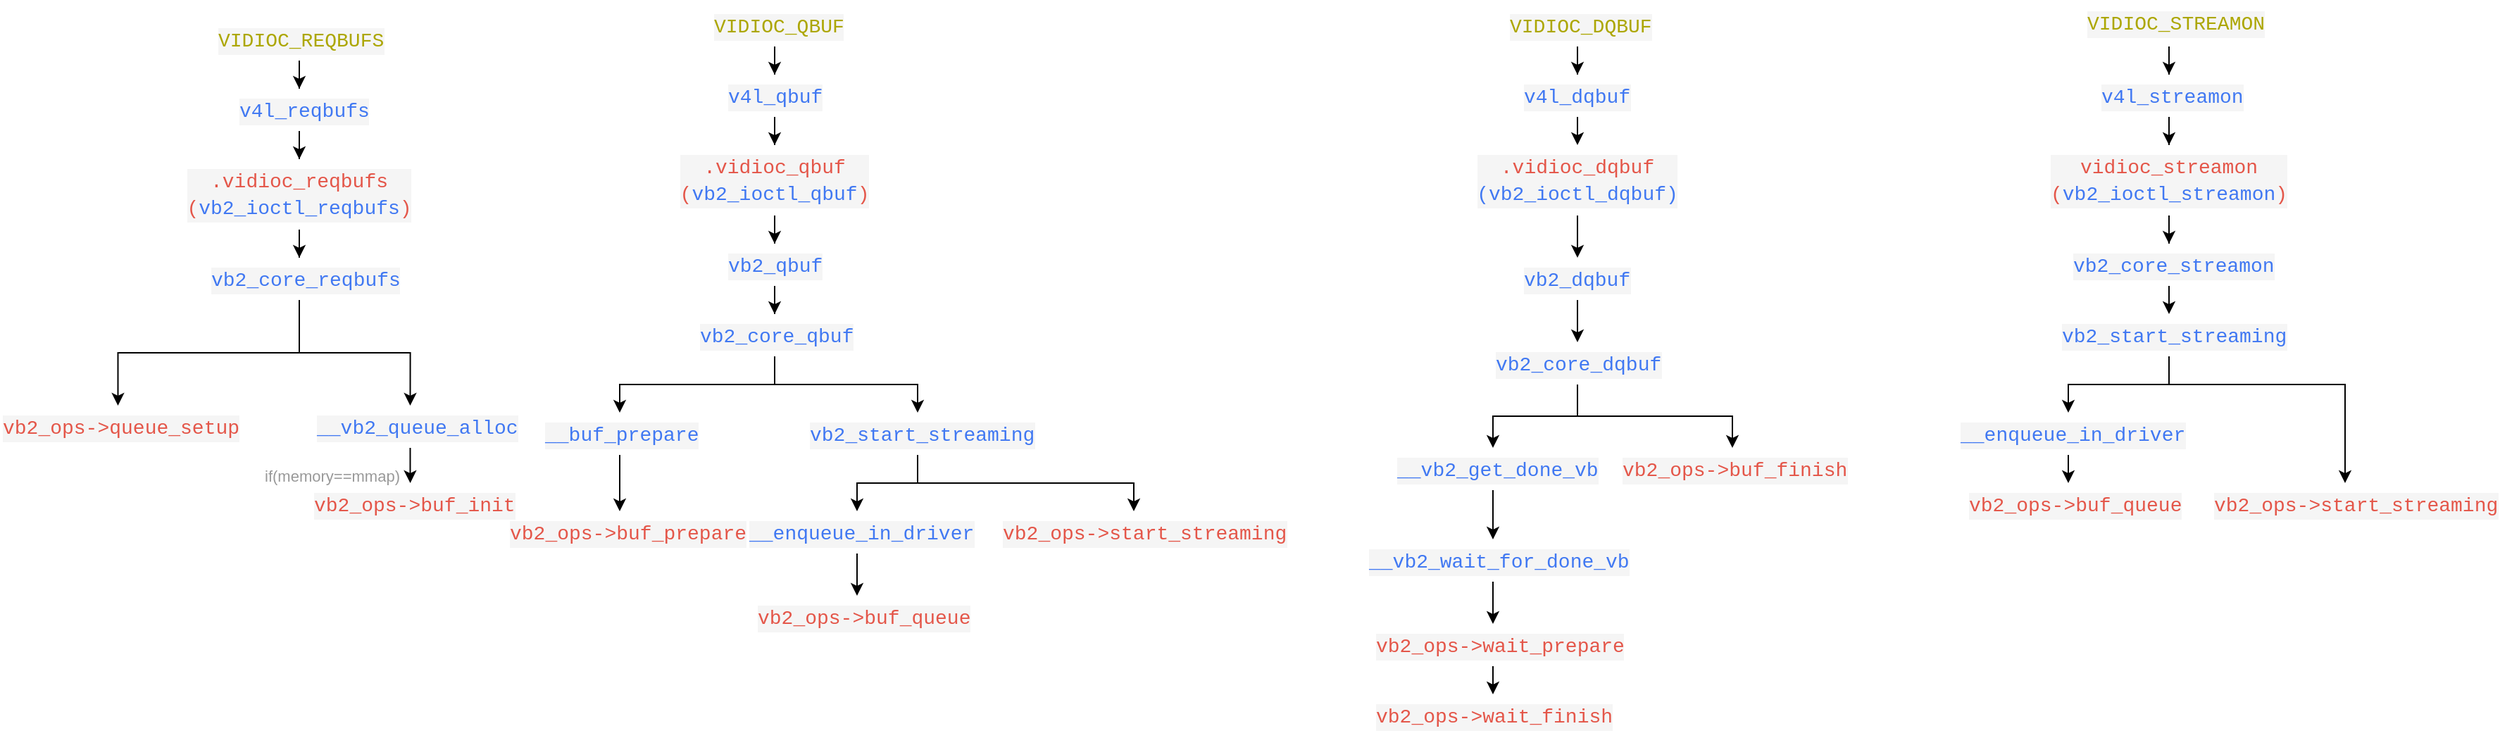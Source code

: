<mxfile version="26.0.14">
  <diagram name="Page-1" id="ewF5Gl14Q7uHlRDfD-Uw">
    <mxGraphModel dx="1891" dy="538" grid="1" gridSize="10" guides="1" tooltips="1" connect="1" arrows="1" fold="1" page="1" pageScale="1" pageWidth="827" pageHeight="1169" math="0" shadow="0">
      <root>
        <mxCell id="0" />
        <mxCell id="1" parent="0" />
        <mxCell id="wNvszSJTGbj_hHc-pR2u-3" value="" style="edgeStyle=orthogonalEdgeStyle;rounded=0;orthogonalLoop=1;jettySize=auto;html=1;" edge="1" parent="1" source="wNvszSJTGbj_hHc-pR2u-1" target="wNvszSJTGbj_hHc-pR2u-2">
          <mxGeometry relative="1" as="geometry" />
        </mxCell>
        <mxCell id="wNvszSJTGbj_hHc-pR2u-1" value="&lt;div style=&quot;color: #383a42;background-color: #f5f5f5;font-family: Consolas, &#39;Courier New&#39;, monospace;font-weight: normal;font-size: 14px;line-height: 19px;white-space: pre;&quot;&gt;&lt;div&gt;&lt;span style=&quot;color: #aca600;&quot;&gt;VIDIOC_QBUF&lt;/span&gt;&lt;/div&gt;&lt;/div&gt;" style="text;whiteSpace=wrap;html=1;" vertex="1" parent="1">
          <mxGeometry x="-225" y="40" width="90" height="30" as="geometry" />
        </mxCell>
        <mxCell id="wNvszSJTGbj_hHc-pR2u-6" value="" style="edgeStyle=orthogonalEdgeStyle;rounded=0;orthogonalLoop=1;jettySize=auto;html=1;" edge="1" parent="1" source="wNvszSJTGbj_hHc-pR2u-2" target="wNvszSJTGbj_hHc-pR2u-4">
          <mxGeometry relative="1" as="geometry" />
        </mxCell>
        <mxCell id="wNvszSJTGbj_hHc-pR2u-2" value="&lt;div style=&quot;color: #383a42;background-color: #f5f5f5;font-family: Consolas, &#39;Courier New&#39;, monospace;font-weight: normal;font-size: 14px;line-height: 19px;white-space: pre;&quot;&gt;&lt;div&gt;&lt;span style=&quot;color: #4078f2;&quot;&gt;v4l_qbuf&lt;/span&gt;&lt;/div&gt;&lt;/div&gt;" style="text;whiteSpace=wrap;html=1;" vertex="1" parent="1">
          <mxGeometry x="-215" y="90" width="70" height="30" as="geometry" />
        </mxCell>
        <mxCell id="wNvszSJTGbj_hHc-pR2u-8" value="" style="edgeStyle=orthogonalEdgeStyle;rounded=0;orthogonalLoop=1;jettySize=auto;html=1;" edge="1" parent="1" source="wNvszSJTGbj_hHc-pR2u-4" target="wNvszSJTGbj_hHc-pR2u-7">
          <mxGeometry relative="1" as="geometry" />
        </mxCell>
        <mxCell id="wNvszSJTGbj_hHc-pR2u-4" value="&lt;div style=&quot;color: rgb(56, 58, 66); background-color: rgb(245, 245, 245); font-family: Consolas, &amp;quot;Courier New&amp;quot;, monospace; font-weight: normal; font-size: 14px; line-height: 19px; white-space: pre;&quot;&gt;&lt;div&gt;&lt;span style=&quot;color: rgb(228, 86, 73);&quot;&gt;.vidioc_qbuf&lt;/span&gt;&lt;/div&gt;&lt;div&gt;&lt;span style=&quot;color: rgb(228, 86, 73);&quot;&gt;(&lt;/span&gt;&lt;span style=&quot;color: rgb(64, 120, 242); background-color: light-dark(rgb(245, 245, 245), rgb(26, 26, 26));&quot;&gt;vb2_ioctl_qbuf&lt;/span&gt;&lt;span style=&quot;color: light-dark(rgb(228, 86, 73), rgb(235, 113, 102)); background-color: light-dark(rgb(245, 245, 245), rgb(26, 26, 26));&quot;&gt;)&lt;/span&gt;&lt;/div&gt;&lt;/div&gt;" style="text;whiteSpace=wrap;html=1;align=center;" vertex="1" parent="1">
          <mxGeometry x="-245" y="140" width="130" height="50" as="geometry" />
        </mxCell>
        <mxCell id="wNvszSJTGbj_hHc-pR2u-10" value="" style="edgeStyle=orthogonalEdgeStyle;rounded=0;orthogonalLoop=1;jettySize=auto;html=1;" edge="1" parent="1" source="wNvszSJTGbj_hHc-pR2u-7" target="wNvszSJTGbj_hHc-pR2u-9">
          <mxGeometry relative="1" as="geometry" />
        </mxCell>
        <mxCell id="wNvszSJTGbj_hHc-pR2u-7" value="&lt;div style=&quot;color: #383a42;background-color: #f5f5f5;font-family: Consolas, &#39;Courier New&#39;, monospace;font-weight: normal;font-size: 14px;line-height: 19px;white-space: pre;&quot;&gt;&lt;div&gt;&lt;span style=&quot;color: #4078f2;&quot;&gt;vb2_qbuf&lt;/span&gt;&lt;/div&gt;&lt;/div&gt;" style="text;whiteSpace=wrap;html=1;" vertex="1" parent="1">
          <mxGeometry x="-215" y="210" width="70" height="30" as="geometry" />
        </mxCell>
        <mxCell id="wNvszSJTGbj_hHc-pR2u-12" style="edgeStyle=orthogonalEdgeStyle;rounded=0;orthogonalLoop=1;jettySize=auto;html=1;exitX=0.5;exitY=1;exitDx=0;exitDy=0;entryX=0.5;entryY=0;entryDx=0;entryDy=0;" edge="1" parent="1" source="wNvszSJTGbj_hHc-pR2u-9" target="wNvszSJTGbj_hHc-pR2u-11">
          <mxGeometry relative="1" as="geometry" />
        </mxCell>
        <mxCell id="wNvszSJTGbj_hHc-pR2u-83" style="edgeStyle=orthogonalEdgeStyle;rounded=0;orthogonalLoop=1;jettySize=auto;html=1;exitX=0.5;exitY=1;exitDx=0;exitDy=0;entryX=0.5;entryY=0;entryDx=0;entryDy=0;" edge="1" parent="1" source="wNvszSJTGbj_hHc-pR2u-9" target="wNvszSJTGbj_hHc-pR2u-78">
          <mxGeometry relative="1" as="geometry" />
        </mxCell>
        <mxCell id="wNvszSJTGbj_hHc-pR2u-9" value="&lt;div style=&quot;color: #383a42;background-color: #f5f5f5;font-family: Consolas, &#39;Courier New&#39;, monospace;font-weight: normal;font-size: 14px;line-height: 19px;white-space: pre;&quot;&gt;&lt;div&gt;&lt;span style=&quot;color: #4078f2;&quot;&gt;vb2_core_qbuf&lt;/span&gt;&lt;/div&gt;&lt;/div&gt;" style="text;whiteSpace=wrap;html=1;" vertex="1" parent="1">
          <mxGeometry x="-235" y="260" width="110" height="30" as="geometry" />
        </mxCell>
        <mxCell id="wNvszSJTGbj_hHc-pR2u-16" value="" style="edgeStyle=orthogonalEdgeStyle;rounded=0;orthogonalLoop=1;jettySize=auto;html=1;" edge="1" parent="1" source="wNvszSJTGbj_hHc-pR2u-11" target="wNvszSJTGbj_hHc-pR2u-14">
          <mxGeometry relative="1" as="geometry" />
        </mxCell>
        <mxCell id="wNvszSJTGbj_hHc-pR2u-11" value="&lt;div style=&quot;color: #383a42;background-color: #f5f5f5;font-family: Consolas, &#39;Courier New&#39;, monospace;font-weight: normal;font-size: 14px;line-height: 19px;white-space: pre;&quot;&gt;&lt;div&gt;&lt;span style=&quot;color: #4078f2;&quot;&gt;__buf_prepare&lt;/span&gt;&lt;/div&gt;&lt;/div&gt;" style="text;whiteSpace=wrap;html=1;" vertex="1" parent="1">
          <mxGeometry x="-345" y="330" width="110" height="30" as="geometry" />
        </mxCell>
        <mxCell id="wNvszSJTGbj_hHc-pR2u-14" value="&lt;div style=&quot;color: rgb(56, 58, 66); background-color: rgb(245, 245, 245); font-family: Consolas, &amp;quot;Courier New&amp;quot;, monospace; font-weight: normal; font-size: 14px; line-height: 19px; white-space: pre;&quot;&gt;&lt;div&gt;&lt;span style=&quot;color: rgb(228, 86, 73);&quot;&gt;vb2_ops-&amp;gt;buf_prepare&lt;/span&gt;&lt;/div&gt;&lt;/div&gt;" style="text;whiteSpace=wrap;html=1;" vertex="1" parent="1">
          <mxGeometry x="-370" y="400" width="160" height="30" as="geometry" />
        </mxCell>
        <mxCell id="wNvszSJTGbj_hHc-pR2u-31" value="" style="edgeStyle=orthogonalEdgeStyle;rounded=0;orthogonalLoop=1;jettySize=auto;html=1;" edge="1" parent="1" source="wNvszSJTGbj_hHc-pR2u-28" target="wNvszSJTGbj_hHc-pR2u-30">
          <mxGeometry relative="1" as="geometry" />
        </mxCell>
        <mxCell id="wNvszSJTGbj_hHc-pR2u-28" value="&lt;div style=&quot;color: #383a42;background-color: #f5f5f5;font-family: Consolas, &#39;Courier New&#39;, monospace;font-weight: normal;font-size: 14px;line-height: 19px;white-space: pre;&quot;&gt;&lt;div&gt;&lt;span style=&quot;color: #aca600;&quot;&gt;VIDIOC_STREAMON&lt;/span&gt;&lt;/div&gt;&lt;/div&gt;" style="text;whiteSpace=wrap;html=1;" vertex="1" parent="1">
          <mxGeometry x="750" y="37.5" width="120" height="32.5" as="geometry" />
        </mxCell>
        <mxCell id="wNvszSJTGbj_hHc-pR2u-34" value="" style="edgeStyle=orthogonalEdgeStyle;rounded=0;orthogonalLoop=1;jettySize=auto;html=1;" edge="1" parent="1" source="wNvszSJTGbj_hHc-pR2u-29" target="wNvszSJTGbj_hHc-pR2u-33">
          <mxGeometry relative="1" as="geometry" />
        </mxCell>
        <mxCell id="wNvszSJTGbj_hHc-pR2u-29" value="&lt;div style=&quot;color: rgb(56, 58, 66); background-color: rgb(245, 245, 245); font-family: Consolas, &amp;quot;Courier New&amp;quot;, monospace; font-weight: normal; font-size: 14px; line-height: 19px; white-space: pre;&quot;&gt;&lt;div&gt;&lt;span style=&quot;color: rgb(228, 86, 73);&quot;&gt;vidioc_streamon&lt;/span&gt;&lt;/div&gt;&lt;div&gt;&lt;span style=&quot;color: rgb(228, 86, 73);&quot;&gt;(&lt;/span&gt;&lt;span style=&quot;color: rgb(64, 120, 242); background-color: light-dark(rgb(245, 245, 245), rgb(26, 26, 26));&quot;&gt;vb2_ioctl_streamon&lt;/span&gt;&lt;span style=&quot;color: light-dark(rgb(228, 86, 73), rgb(235, 113, 102)); background-color: light-dark(rgb(245, 245, 245), rgb(26, 26, 26));&quot;&gt;)&lt;/span&gt;&lt;/div&gt;&lt;/div&gt;" style="text;whiteSpace=wrap;html=1;align=center;" vertex="1" parent="1">
          <mxGeometry x="730" y="140" width="160" height="50" as="geometry" />
        </mxCell>
        <mxCell id="wNvszSJTGbj_hHc-pR2u-32" value="" style="edgeStyle=orthogonalEdgeStyle;rounded=0;orthogonalLoop=1;jettySize=auto;html=1;" edge="1" parent="1" source="wNvszSJTGbj_hHc-pR2u-30" target="wNvszSJTGbj_hHc-pR2u-29">
          <mxGeometry relative="1" as="geometry" />
        </mxCell>
        <mxCell id="wNvszSJTGbj_hHc-pR2u-30" value="&lt;div style=&quot;color: #383a42;background-color: #f5f5f5;font-family: Consolas, &#39;Courier New&#39;, monospace;font-weight: normal;font-size: 14px;line-height: 19px;white-space: pre;&quot;&gt;&lt;div&gt;&lt;span style=&quot;color: #4078f2;&quot;&gt;v4l_streamon&lt;/span&gt;&lt;/div&gt;&lt;/div&gt;" style="text;whiteSpace=wrap;html=1;" vertex="1" parent="1">
          <mxGeometry x="760" y="90" width="100" height="30" as="geometry" />
        </mxCell>
        <mxCell id="wNvszSJTGbj_hHc-pR2u-36" style="edgeStyle=orthogonalEdgeStyle;rounded=0;orthogonalLoop=1;jettySize=auto;html=1;exitX=0.5;exitY=1;exitDx=0;exitDy=0;entryX=0.5;entryY=0;entryDx=0;entryDy=0;" edge="1" parent="1" source="wNvszSJTGbj_hHc-pR2u-33" target="wNvszSJTGbj_hHc-pR2u-35">
          <mxGeometry relative="1" as="geometry" />
        </mxCell>
        <mxCell id="wNvszSJTGbj_hHc-pR2u-33" value="&lt;div style=&quot;color: #383a42;background-color: #f5f5f5;font-family: Consolas, &#39;Courier New&#39;, monospace;font-weight: normal;font-size: 14px;line-height: 19px;white-space: pre;&quot;&gt;&lt;div&gt;&lt;span style=&quot;color: #4078f2;&quot;&gt;vb2_core_streamon&lt;/span&gt;&lt;/div&gt;&lt;/div&gt;" style="text;whiteSpace=wrap;html=1;" vertex="1" parent="1">
          <mxGeometry x="740" y="210" width="140" height="30" as="geometry" />
        </mxCell>
        <mxCell id="wNvszSJTGbj_hHc-pR2u-41" style="edgeStyle=orthogonalEdgeStyle;rounded=0;orthogonalLoop=1;jettySize=auto;html=1;exitX=0.5;exitY=1;exitDx=0;exitDy=0;entryX=0.5;entryY=0;entryDx=0;entryDy=0;" edge="1" parent="1" source="wNvszSJTGbj_hHc-pR2u-35" target="wNvszSJTGbj_hHc-pR2u-39">
          <mxGeometry relative="1" as="geometry">
            <Array as="points">
              <mxPoint x="810" y="310" />
              <mxPoint x="739" y="310" />
            </Array>
          </mxGeometry>
        </mxCell>
        <mxCell id="wNvszSJTGbj_hHc-pR2u-42" style="edgeStyle=orthogonalEdgeStyle;rounded=0;orthogonalLoop=1;jettySize=auto;html=1;exitX=0.5;exitY=1;exitDx=0;exitDy=0;entryX=0.5;entryY=0;entryDx=0;entryDy=0;" edge="1" parent="1" source="wNvszSJTGbj_hHc-pR2u-35" target="wNvszSJTGbj_hHc-pR2u-40">
          <mxGeometry relative="1" as="geometry">
            <Array as="points">
              <mxPoint x="810" y="310" />
              <mxPoint x="935" y="310" />
            </Array>
          </mxGeometry>
        </mxCell>
        <mxCell id="wNvszSJTGbj_hHc-pR2u-35" value="&lt;div style=&quot;color: #383a42;background-color: #f5f5f5;font-family: Consolas, &#39;Courier New&#39;, monospace;font-weight: normal;font-size: 14px;line-height: 19px;white-space: pre;&quot;&gt;&lt;div&gt;&lt;span style=&quot;color: #4078f2;&quot;&gt;vb2_start_streaming&lt;/span&gt;&lt;/div&gt;&lt;/div&gt;" style="text;whiteSpace=wrap;html=1;" vertex="1" parent="1">
          <mxGeometry x="731.5" y="260" width="157" height="30" as="geometry" />
        </mxCell>
        <mxCell id="wNvszSJTGbj_hHc-pR2u-37" value="&lt;div style=&quot;color: rgb(56, 58, 66); background-color: rgb(245, 245, 245); font-family: Consolas, &amp;quot;Courier New&amp;quot;, monospace; font-weight: normal; font-size: 14px; line-height: 19px; white-space: pre;&quot;&gt;&lt;div&gt;&lt;span style=&quot;color: rgb(228, 86, 73);&quot;&gt;vb2_ops-&amp;gt;buf_queue&lt;/span&gt;&lt;/div&gt;&lt;/div&gt;" style="text;whiteSpace=wrap;html=1;" vertex="1" parent="1">
          <mxGeometry x="665.5" y="380" width="146" height="30" as="geometry" />
        </mxCell>
        <mxCell id="wNvszSJTGbj_hHc-pR2u-38" style="edgeStyle=orthogonalEdgeStyle;rounded=0;orthogonalLoop=1;jettySize=auto;html=1;exitX=0.5;exitY=1;exitDx=0;exitDy=0;entryX=0.5;entryY=0;entryDx=0;entryDy=0;" edge="1" parent="1" source="wNvszSJTGbj_hHc-pR2u-39" target="wNvszSJTGbj_hHc-pR2u-37">
          <mxGeometry relative="1" as="geometry" />
        </mxCell>
        <mxCell id="wNvszSJTGbj_hHc-pR2u-39" value="&lt;div style=&quot;color: #383a42;background-color: #f5f5f5;font-family: Consolas, &#39;Courier New&#39;, monospace;font-weight: normal;font-size: 14px;line-height: 19px;white-space: pre;&quot;&gt;&lt;div&gt;&lt;span style=&quot;color: #4078f2;&quot;&gt;__enqueue_in_driver&lt;/span&gt;&lt;/div&gt;&lt;/div&gt;" style="text;whiteSpace=wrap;html=1;" vertex="1" parent="1">
          <mxGeometry x="660" y="330" width="157" height="30" as="geometry" />
        </mxCell>
        <mxCell id="wNvszSJTGbj_hHc-pR2u-40" value="&lt;div style=&quot;color: rgb(56, 58, 66); background-color: rgb(245, 245, 245); font-family: Consolas, &amp;quot;Courier New&amp;quot;, monospace; font-weight: normal; font-size: 14px; line-height: 19px; white-space: pre;&quot;&gt;&lt;div&gt;&lt;span style=&quot;color: rgb(228, 86, 73);&quot;&gt;vb2_ops-&amp;gt;start_streaming&lt;/span&gt;&lt;/div&gt;&lt;/div&gt;" style="text;whiteSpace=wrap;html=1;" vertex="1" parent="1">
          <mxGeometry x="840" y="380" width="190" height="30" as="geometry" />
        </mxCell>
        <mxCell id="wNvszSJTGbj_hHc-pR2u-45" value="" style="edgeStyle=orthogonalEdgeStyle;rounded=0;orthogonalLoop=1;jettySize=auto;html=1;" edge="1" parent="1" source="wNvszSJTGbj_hHc-pR2u-43" target="wNvszSJTGbj_hHc-pR2u-44">
          <mxGeometry relative="1" as="geometry" />
        </mxCell>
        <mxCell id="wNvszSJTGbj_hHc-pR2u-43" value="&lt;div style=&quot;color: #383a42;background-color: #f5f5f5;font-family: Consolas, &#39;Courier New&#39;, monospace;font-weight: normal;font-size: 14px;line-height: 19px;white-space: pre;&quot;&gt;&lt;div&gt;&lt;span style=&quot;color: #aca600;&quot;&gt;VIDIOC_REQBUFS&lt;/span&gt;&lt;/div&gt;&lt;/div&gt;" style="text;whiteSpace=wrap;html=1;" vertex="1" parent="1">
          <mxGeometry x="-577.5" y="50" width="120" height="30" as="geometry" />
        </mxCell>
        <mxCell id="wNvszSJTGbj_hHc-pR2u-47" value="" style="edgeStyle=orthogonalEdgeStyle;rounded=0;orthogonalLoop=1;jettySize=auto;html=1;" edge="1" parent="1" source="wNvszSJTGbj_hHc-pR2u-44" target="wNvszSJTGbj_hHc-pR2u-46">
          <mxGeometry relative="1" as="geometry" />
        </mxCell>
        <mxCell id="wNvszSJTGbj_hHc-pR2u-44" value="&lt;div style=&quot;color: #383a42;background-color: #f5f5f5;font-family: Consolas, &#39;Courier New&#39;, monospace;font-weight: normal;font-size: 14px;line-height: 19px;white-space: pre;&quot;&gt;&lt;div&gt;&lt;span style=&quot;color: #4078f2;&quot;&gt;v4l_reqbufs&lt;/span&gt;&lt;/div&gt;&lt;/div&gt;" style="text;whiteSpace=wrap;html=1;" vertex="1" parent="1">
          <mxGeometry x="-562.5" y="100" width="90" height="30" as="geometry" />
        </mxCell>
        <mxCell id="wNvszSJTGbj_hHc-pR2u-49" value="" style="edgeStyle=orthogonalEdgeStyle;rounded=0;orthogonalLoop=1;jettySize=auto;html=1;" edge="1" parent="1" source="wNvszSJTGbj_hHc-pR2u-46" target="wNvszSJTGbj_hHc-pR2u-48">
          <mxGeometry relative="1" as="geometry" />
        </mxCell>
        <mxCell id="wNvszSJTGbj_hHc-pR2u-46" value="&lt;div style=&quot;color: rgb(56, 58, 66); background-color: rgb(245, 245, 245); font-family: Consolas, &amp;quot;Courier New&amp;quot;, monospace; font-weight: normal; font-size: 14px; line-height: 19px; white-space: pre;&quot;&gt;&lt;div&gt;&lt;span style=&quot;color: rgb(228, 86, 73);&quot;&gt;.&lt;/span&gt;&lt;span style=&quot;color: rgb(228, 86, 73); background-color: light-dark(rgb(245, 245, 245), rgb(26, 26, 26));&quot;&gt;vidioc_reqbufs&lt;/span&gt;&lt;/div&gt;&lt;div&gt;&lt;span style=&quot;color: rgb(228, 86, 73);&quot;&gt;(&lt;/span&gt;&lt;span style=&quot;color: rgb(64, 120, 242); background-color: light-dark(rgb(245, 245, 245), rgb(26, 26, 26));&quot;&gt;vb2_ioctl_reqbufs&lt;/span&gt;&lt;span style=&quot;background-color: light-dark(rgb(245, 245, 245), rgb(26, 26, 26)); color: light-dark(rgb(228, 86, 73), rgb(235, 113, 102));&quot;&gt;)&lt;/span&gt;&lt;br&gt;&lt;/div&gt;&lt;/div&gt;" style="text;whiteSpace=wrap;html=1;align=center;" vertex="1" parent="1">
          <mxGeometry x="-595" y="150" width="155" height="50" as="geometry" />
        </mxCell>
        <mxCell id="wNvszSJTGbj_hHc-pR2u-51" value="" style="edgeStyle=orthogonalEdgeStyle;rounded=0;orthogonalLoop=1;jettySize=auto;html=1;" edge="1" parent="1" source="wNvszSJTGbj_hHc-pR2u-48" target="wNvszSJTGbj_hHc-pR2u-50">
          <mxGeometry relative="1" as="geometry" />
        </mxCell>
        <mxCell id="wNvszSJTGbj_hHc-pR2u-53" style="edgeStyle=orthogonalEdgeStyle;rounded=0;orthogonalLoop=1;jettySize=auto;html=1;exitX=0.5;exitY=1;exitDx=0;exitDy=0;entryX=0.5;entryY=0;entryDx=0;entryDy=0;" edge="1" parent="1" source="wNvszSJTGbj_hHc-pR2u-48" target="wNvszSJTGbj_hHc-pR2u-52">
          <mxGeometry relative="1" as="geometry" />
        </mxCell>
        <mxCell id="wNvszSJTGbj_hHc-pR2u-48" value="&lt;div style=&quot;color: #383a42;background-color: #f5f5f5;font-family: Consolas, &#39;Courier New&#39;, monospace;font-weight: normal;font-size: 14px;line-height: 19px;white-space: pre;&quot;&gt;&lt;div&gt;&lt;span style=&quot;color: #4078f2;&quot;&gt;vb2_core_reqbufs&lt;/span&gt;&lt;/div&gt;&lt;/div&gt;" style="text;whiteSpace=wrap;html=1;" vertex="1" parent="1">
          <mxGeometry x="-582.5" y="220" width="130" height="30" as="geometry" />
        </mxCell>
        <mxCell id="wNvszSJTGbj_hHc-pR2u-50" value="&lt;div style=&quot;color: rgb(56, 58, 66); background-color: rgb(245, 245, 245); font-family: Consolas, &amp;quot;Courier New&amp;quot;, monospace; font-weight: normal; font-size: 14px; line-height: 19px; white-space: pre;&quot;&gt;&lt;div&gt;&lt;span style=&quot;color: rgb(228, 86, 73);&quot;&gt;vb2_ops-&amp;gt;queue_setup&lt;/span&gt;&lt;/div&gt;&lt;/div&gt;" style="text;whiteSpace=wrap;html=1;" vertex="1" parent="1">
          <mxGeometry x="-730" y="325" width="167.5" height="35" as="geometry" />
        </mxCell>
        <mxCell id="wNvszSJTGbj_hHc-pR2u-55" value="" style="edgeStyle=orthogonalEdgeStyle;rounded=0;orthogonalLoop=1;jettySize=auto;html=1;" edge="1" parent="1" source="wNvszSJTGbj_hHc-pR2u-52" target="wNvszSJTGbj_hHc-pR2u-54">
          <mxGeometry relative="1" as="geometry" />
        </mxCell>
        <mxCell id="wNvszSJTGbj_hHc-pR2u-52" value="&lt;div style=&quot;color: #383a42;background-color: #f5f5f5;font-family: Consolas, &#39;Courier New&#39;, monospace;font-weight: normal;font-size: 14px;line-height: 19px;white-space: pre;&quot;&gt;&lt;div&gt;&lt;span style=&quot;color: #4078f2;&quot;&gt;__vb2_queue_alloc&lt;/span&gt;&lt;/div&gt;&lt;/div&gt;" style="text;whiteSpace=wrap;html=1;" vertex="1" parent="1">
          <mxGeometry x="-507.5" y="325" width="137.5" height="30" as="geometry" />
        </mxCell>
        <mxCell id="wNvszSJTGbj_hHc-pR2u-54" value="&lt;div style=&quot;color: rgb(56, 58, 66); background-color: rgb(245, 245, 245); font-family: Consolas, &amp;quot;Courier New&amp;quot;, monospace; font-weight: normal; font-size: 14px; line-height: 19px; white-space: pre;&quot;&gt;&lt;div&gt;&lt;span style=&quot;color: rgb(228, 86, 73);&quot;&gt;&lt;span style=&quot;background-color: light-dark(rgb(245, 245, 245), rgb(26, 26, 26));&quot;&gt;vb2_ops-&amp;gt;&lt;/span&gt;buf_init&lt;/span&gt;&lt;/div&gt;&lt;/div&gt;" style="text;whiteSpace=wrap;html=1;" vertex="1" parent="1">
          <mxGeometry x="-508.75" y="380" width="140" height="30" as="geometry" />
        </mxCell>
        <mxCell id="wNvszSJTGbj_hHc-pR2u-56" value="&lt;font style=&quot;font-size: 11px; color: rgb(153, 153, 153);&quot;&gt;if(memory==mmap)&lt;/font&gt;" style="text;html=1;align=center;verticalAlign=middle;whiteSpace=wrap;rounded=0;" vertex="1" parent="1">
          <mxGeometry x="-548" y="360" width="108" height="30" as="geometry" />
        </mxCell>
        <mxCell id="wNvszSJTGbj_hHc-pR2u-67" style="edgeStyle=orthogonalEdgeStyle;rounded=0;orthogonalLoop=1;jettySize=auto;html=1;exitX=0.5;exitY=1;exitDx=0;exitDy=0;entryX=0.5;entryY=0;entryDx=0;entryDy=0;" edge="1" parent="1" source="wNvszSJTGbj_hHc-pR2u-57" target="wNvszSJTGbj_hHc-pR2u-66">
          <mxGeometry relative="1" as="geometry" />
        </mxCell>
        <mxCell id="wNvszSJTGbj_hHc-pR2u-75" style="edgeStyle=orthogonalEdgeStyle;rounded=0;orthogonalLoop=1;jettySize=auto;html=1;exitX=0.5;exitY=1;exitDx=0;exitDy=0;entryX=0.5;entryY=0;entryDx=0;entryDy=0;" edge="1" parent="1" source="wNvszSJTGbj_hHc-pR2u-57" target="wNvszSJTGbj_hHc-pR2u-74">
          <mxGeometry relative="1" as="geometry" />
        </mxCell>
        <mxCell id="wNvszSJTGbj_hHc-pR2u-57" value="&lt;div style=&quot;color: #383a42;background-color: #f5f5f5;font-family: Consolas, &#39;Courier New&#39;, monospace;font-weight: normal;font-size: 14px;line-height: 19px;white-space: pre;&quot;&gt;&lt;div&gt;&lt;span style=&quot;color: #4078f2;&quot;&gt;vb2_core_dqbuf&lt;/span&gt;&lt;/div&gt;&lt;/div&gt;" style="text;whiteSpace=wrap;html=1;" vertex="1" parent="1">
          <mxGeometry x="330" y="280" width="120" height="30" as="geometry" />
        </mxCell>
        <mxCell id="wNvszSJTGbj_hHc-pR2u-61" style="edgeStyle=orthogonalEdgeStyle;rounded=0;orthogonalLoop=1;jettySize=auto;html=1;exitX=0.5;exitY=1;exitDx=0;exitDy=0;entryX=0.5;entryY=0;entryDx=0;entryDy=0;" edge="1" parent="1" source="wNvszSJTGbj_hHc-pR2u-58" target="wNvszSJTGbj_hHc-pR2u-57">
          <mxGeometry relative="1" as="geometry" />
        </mxCell>
        <mxCell id="wNvszSJTGbj_hHc-pR2u-58" value="&lt;div style=&quot;color: #383a42;background-color: #f5f5f5;font-family: Consolas, &#39;Courier New&#39;, monospace;font-weight: normal;font-size: 14px;line-height: 19px;white-space: pre;&quot;&gt;&lt;div&gt;&lt;span style=&quot;color: #4078f2;&quot;&gt;vb2_dqbuf&lt;/span&gt;&lt;/div&gt;&lt;/div&gt;" style="text;whiteSpace=wrap;html=1;" vertex="1" parent="1">
          <mxGeometry x="350" y="220" width="80" height="30" as="geometry" />
        </mxCell>
        <mxCell id="wNvszSJTGbj_hHc-pR2u-60" style="edgeStyle=orthogonalEdgeStyle;rounded=0;orthogonalLoop=1;jettySize=auto;html=1;exitX=0.5;exitY=1;exitDx=0;exitDy=0;entryX=0.5;entryY=0;entryDx=0;entryDy=0;" edge="1" parent="1" source="wNvszSJTGbj_hHc-pR2u-59" target="wNvszSJTGbj_hHc-pR2u-58">
          <mxGeometry relative="1" as="geometry" />
        </mxCell>
        <mxCell id="wNvszSJTGbj_hHc-pR2u-59" value="&lt;div style=&quot;color: rgb(56, 58, 66); background-color: rgb(245, 245, 245); font-family: Consolas, &amp;quot;Courier New&amp;quot;, monospace; font-weight: normal; font-size: 14px; line-height: 19px; white-space: pre;&quot;&gt;&lt;div&gt;&lt;span style=&quot;color: rgb(64, 120, 242);&quot;&gt;&lt;div style=&quot;color: rgb(56, 58, 66); line-height: 19px;&quot;&gt;&lt;span style=&quot;color: rgb(228, 86, 73);&quot;&gt;.vidioc_dqbuf&lt;/span&gt;&lt;/div&gt;&lt;/span&gt;&lt;/div&gt;&lt;div&gt;&lt;span style=&quot;color: rgb(64, 120, 242);&quot;&gt;(vb2_ioctl_dqbuf)&lt;/span&gt;&lt;/div&gt;&lt;/div&gt;" style="text;whiteSpace=wrap;html=1;align=center;" vertex="1" parent="1">
          <mxGeometry x="320" y="140" width="140" height="50" as="geometry" />
        </mxCell>
        <mxCell id="wNvszSJTGbj_hHc-pR2u-63" style="edgeStyle=orthogonalEdgeStyle;rounded=0;orthogonalLoop=1;jettySize=auto;html=1;exitX=0.5;exitY=1;exitDx=0;exitDy=0;entryX=0.5;entryY=0;entryDx=0;entryDy=0;" edge="1" parent="1" source="wNvszSJTGbj_hHc-pR2u-62" target="wNvszSJTGbj_hHc-pR2u-59">
          <mxGeometry relative="1" as="geometry" />
        </mxCell>
        <mxCell id="wNvszSJTGbj_hHc-pR2u-62" value="&lt;div style=&quot;color: #383a42;background-color: #f5f5f5;font-family: Consolas, &#39;Courier New&#39;, monospace;font-weight: normal;font-size: 14px;line-height: 19px;white-space: pre;&quot;&gt;&lt;div&gt;&lt;span style=&quot;color: #4078f2;&quot;&gt;v4l_dqbuf&lt;/span&gt;&lt;/div&gt;&lt;/div&gt;" style="text;whiteSpace=wrap;html=1;" vertex="1" parent="1">
          <mxGeometry x="350" y="90" width="80" height="30" as="geometry" />
        </mxCell>
        <mxCell id="wNvszSJTGbj_hHc-pR2u-65" value="" style="edgeStyle=orthogonalEdgeStyle;rounded=0;orthogonalLoop=1;jettySize=auto;html=1;" edge="1" parent="1" source="wNvszSJTGbj_hHc-pR2u-64" target="wNvszSJTGbj_hHc-pR2u-62">
          <mxGeometry relative="1" as="geometry" />
        </mxCell>
        <mxCell id="wNvszSJTGbj_hHc-pR2u-64" value="&lt;div style=&quot;color: #383a42;background-color: #f5f5f5;font-family: Consolas, &#39;Courier New&#39;, monospace;font-weight: normal;font-size: 14px;line-height: 19px;white-space: pre;&quot;&gt;&lt;div&gt;&lt;span style=&quot;color: #aca600;&quot;&gt;VIDIOC_DQBUF&lt;/span&gt;&lt;/div&gt;&lt;/div&gt;" style="text;whiteSpace=wrap;html=1;" vertex="1" parent="1">
          <mxGeometry x="339.5" y="40" width="101" height="30" as="geometry" />
        </mxCell>
        <mxCell id="wNvszSJTGbj_hHc-pR2u-69" style="edgeStyle=orthogonalEdgeStyle;rounded=0;orthogonalLoop=1;jettySize=auto;html=1;exitX=0.5;exitY=1;exitDx=0;exitDy=0;entryX=0.5;entryY=0;entryDx=0;entryDy=0;" edge="1" parent="1" source="wNvszSJTGbj_hHc-pR2u-66" target="wNvszSJTGbj_hHc-pR2u-68">
          <mxGeometry relative="1" as="geometry" />
        </mxCell>
        <mxCell id="wNvszSJTGbj_hHc-pR2u-66" value="&lt;div style=&quot;color: #383a42;background-color: #f5f5f5;font-family: Consolas, &#39;Courier New&#39;, monospace;font-weight: normal;font-size: 14px;line-height: 19px;white-space: pre;&quot;&gt;&lt;div&gt;&lt;span style=&quot;color: #4078f2;&quot;&gt;__vb2_get_done_vb&lt;/span&gt;&lt;/div&gt;&lt;/div&gt;" style="text;whiteSpace=wrap;html=1;" vertex="1" parent="1">
          <mxGeometry x="260" y="355" width="140" height="30" as="geometry" />
        </mxCell>
        <mxCell id="wNvszSJTGbj_hHc-pR2u-71" style="edgeStyle=orthogonalEdgeStyle;rounded=0;orthogonalLoop=1;jettySize=auto;html=1;exitX=0.5;exitY=1;exitDx=0;exitDy=0;entryX=0.5;entryY=0;entryDx=0;entryDy=0;" edge="1" parent="1" source="wNvszSJTGbj_hHc-pR2u-68" target="wNvszSJTGbj_hHc-pR2u-70">
          <mxGeometry relative="1" as="geometry" />
        </mxCell>
        <mxCell id="wNvszSJTGbj_hHc-pR2u-68" value="&lt;div style=&quot;color: #383a42;background-color: #f5f5f5;font-family: Consolas, &#39;Courier New&#39;, monospace;font-weight: normal;font-size: 14px;line-height: 19px;white-space: pre;&quot;&gt;&lt;div&gt;&lt;span style=&quot;color: #4078f2;&quot;&gt;__vb2_wait_for_done_vb&lt;/span&gt;&lt;/div&gt;&lt;/div&gt;" style="text;whiteSpace=wrap;html=1;" vertex="1" parent="1">
          <mxGeometry x="240" y="420" width="180" height="30" as="geometry" />
        </mxCell>
        <mxCell id="wNvszSJTGbj_hHc-pR2u-73" style="edgeStyle=orthogonalEdgeStyle;rounded=0;orthogonalLoop=1;jettySize=auto;html=1;exitX=0.5;exitY=1;exitDx=0;exitDy=0;entryX=0.5;entryY=0;entryDx=0;entryDy=0;" edge="1" parent="1" source="wNvszSJTGbj_hHc-pR2u-70" target="wNvszSJTGbj_hHc-pR2u-72">
          <mxGeometry relative="1" as="geometry" />
        </mxCell>
        <mxCell id="wNvszSJTGbj_hHc-pR2u-70" value="&lt;div style=&quot;color: rgb(56, 58, 66); background-color: rgb(245, 245, 245); font-family: Consolas, &amp;quot;Courier New&amp;quot;, monospace; font-weight: normal; font-size: 14px; line-height: 19px; white-space: pre;&quot;&gt;&lt;div&gt;&lt;span style=&quot;color: rgb(228, 86, 73);&quot;&gt;vb2_ops-&amp;gt;wait_prepare&lt;/span&gt;&lt;/div&gt;&lt;/div&gt;" style="text;whiteSpace=wrap;html=1;" vertex="1" parent="1">
          <mxGeometry x="245" y="480" width="170" height="30" as="geometry" />
        </mxCell>
        <mxCell id="wNvszSJTGbj_hHc-pR2u-72" value="&lt;div style=&quot;color: rgb(56, 58, 66); background-color: rgb(245, 245, 245); font-family: Consolas, &amp;quot;Courier New&amp;quot;, monospace; font-weight: normal; font-size: 14px; line-height: 19px; white-space: pre;&quot;&gt;&lt;div&gt;&lt;span style=&quot;color: rgb(228, 86, 73);&quot;&gt;vb2_ops-&amp;gt;wait_finish&lt;/span&gt;&lt;/div&gt;&lt;/div&gt;" style="text;whiteSpace=wrap;html=1;" vertex="1" parent="1">
          <mxGeometry x="245" y="530" width="170" height="30" as="geometry" />
        </mxCell>
        <mxCell id="wNvszSJTGbj_hHc-pR2u-74" value="&lt;div style=&quot;color: rgb(56, 58, 66); background-color: rgb(245, 245, 245); font-family: Consolas, &amp;quot;Courier New&amp;quot;, monospace; font-weight: normal; font-size: 14px; line-height: 19px; white-space: pre;&quot;&gt;&lt;div&gt;&lt;span style=&quot;color: rgb(228, 86, 73);&quot;&gt;vb2_ops-&amp;gt;buf_finish&lt;/span&gt;&lt;/div&gt;&lt;/div&gt;" style="text;whiteSpace=wrap;html=1;" vertex="1" parent="1">
          <mxGeometry x="420" y="355" width="160" height="30" as="geometry" />
        </mxCell>
        <mxCell id="wNvszSJTGbj_hHc-pR2u-84" value="" style="edgeStyle=orthogonalEdgeStyle;rounded=0;orthogonalLoop=1;jettySize=auto;html=1;" edge="1" parent="1" source="wNvszSJTGbj_hHc-pR2u-78" target="wNvszSJTGbj_hHc-pR2u-81">
          <mxGeometry relative="1" as="geometry" />
        </mxCell>
        <mxCell id="wNvszSJTGbj_hHc-pR2u-86" style="edgeStyle=orthogonalEdgeStyle;rounded=0;orthogonalLoop=1;jettySize=auto;html=1;exitX=0.5;exitY=1;exitDx=0;exitDy=0;entryX=0.5;entryY=0;entryDx=0;entryDy=0;" edge="1" parent="1" source="wNvszSJTGbj_hHc-pR2u-78" target="wNvszSJTGbj_hHc-pR2u-82">
          <mxGeometry relative="1" as="geometry" />
        </mxCell>
        <mxCell id="wNvszSJTGbj_hHc-pR2u-78" value="&lt;div style=&quot;color: #383a42;background-color: #f5f5f5;font-family: Consolas, &#39;Courier New&#39;, monospace;font-weight: normal;font-size: 14px;line-height: 19px;white-space: pre;&quot;&gt;&lt;div&gt;&lt;span style=&quot;color: #4078f2;&quot;&gt;vb2_start_streaming&lt;/span&gt;&lt;/div&gt;&lt;/div&gt;" style="text;whiteSpace=wrap;html=1;" vertex="1" parent="1">
          <mxGeometry x="-157" y="330" width="157" height="30" as="geometry" />
        </mxCell>
        <mxCell id="wNvszSJTGbj_hHc-pR2u-79" value="&lt;div style=&quot;color: rgb(56, 58, 66); background-color: rgb(245, 245, 245); font-family: Consolas, &amp;quot;Courier New&amp;quot;, monospace; font-weight: normal; font-size: 14px; line-height: 19px; white-space: pre;&quot;&gt;&lt;div&gt;&lt;span style=&quot;color: rgb(228, 86, 73);&quot;&gt;vb2_ops-&amp;gt;buf_queue&lt;/span&gt;&lt;/div&gt;&lt;/div&gt;" style="text;whiteSpace=wrap;html=1;" vertex="1" parent="1">
          <mxGeometry x="-194.5" y="460" width="146" height="30" as="geometry" />
        </mxCell>
        <mxCell id="wNvszSJTGbj_hHc-pR2u-85" value="" style="edgeStyle=orthogonalEdgeStyle;rounded=0;orthogonalLoop=1;jettySize=auto;html=1;" edge="1" parent="1" source="wNvszSJTGbj_hHc-pR2u-81" target="wNvszSJTGbj_hHc-pR2u-79">
          <mxGeometry relative="1" as="geometry" />
        </mxCell>
        <mxCell id="wNvszSJTGbj_hHc-pR2u-81" value="&lt;div style=&quot;color: #383a42;background-color: #f5f5f5;font-family: Consolas, &#39;Courier New&#39;, monospace;font-weight: normal;font-size: 14px;line-height: 19px;white-space: pre;&quot;&gt;&lt;div&gt;&lt;span style=&quot;color: #4078f2;&quot;&gt;__enqueue_in_driver&lt;/span&gt;&lt;/div&gt;&lt;/div&gt;" style="text;whiteSpace=wrap;html=1;" vertex="1" parent="1">
          <mxGeometry x="-200" y="400" width="157" height="30" as="geometry" />
        </mxCell>
        <mxCell id="wNvszSJTGbj_hHc-pR2u-82" value="&lt;div style=&quot;color: rgb(56, 58, 66); background-color: rgb(245, 245, 245); font-family: Consolas, &amp;quot;Courier New&amp;quot;, monospace; font-weight: normal; font-size: 14px; line-height: 19px; white-space: pre;&quot;&gt;&lt;div&gt;&lt;span style=&quot;color: rgb(228, 86, 73);&quot;&gt;vb2_ops-&amp;gt;start_streaming&lt;/span&gt;&lt;/div&gt;&lt;/div&gt;" style="text;whiteSpace=wrap;html=1;" vertex="1" parent="1">
          <mxGeometry x="-20" y="400" width="190" height="30" as="geometry" />
        </mxCell>
      </root>
    </mxGraphModel>
  </diagram>
</mxfile>

